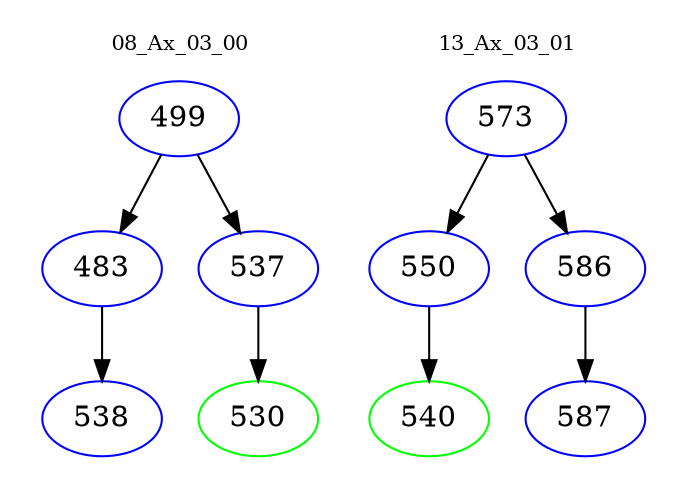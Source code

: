 digraph{
subgraph cluster_0 {
color = white
label = "08_Ax_03_00";
fontsize=10;
T0_499 [label="499", color="blue"]
T0_499 -> T0_483 [color="black"]
T0_483 [label="483", color="blue"]
T0_483 -> T0_538 [color="black"]
T0_538 [label="538", color="blue"]
T0_499 -> T0_537 [color="black"]
T0_537 [label="537", color="blue"]
T0_537 -> T0_530 [color="black"]
T0_530 [label="530", color="green"]
}
subgraph cluster_1 {
color = white
label = "13_Ax_03_01";
fontsize=10;
T1_573 [label="573", color="blue"]
T1_573 -> T1_550 [color="black"]
T1_550 [label="550", color="blue"]
T1_550 -> T1_540 [color="black"]
T1_540 [label="540", color="green"]
T1_573 -> T1_586 [color="black"]
T1_586 [label="586", color="blue"]
T1_586 -> T1_587 [color="black"]
T1_587 [label="587", color="blue"]
}
}
